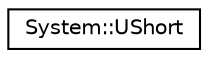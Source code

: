 digraph G
{
  edge [fontname="Helvetica",fontsize="10",labelfontname="Helvetica",labelfontsize="10"];
  node [fontname="Helvetica",fontsize="10",shape=record];
  rankdir="LR";
  Node1 [label="System::UShort",height=0.2,width=0.4,color="black", fillcolor="white", style="filled",URL="$class_system_1_1_u_short.html"];
}
